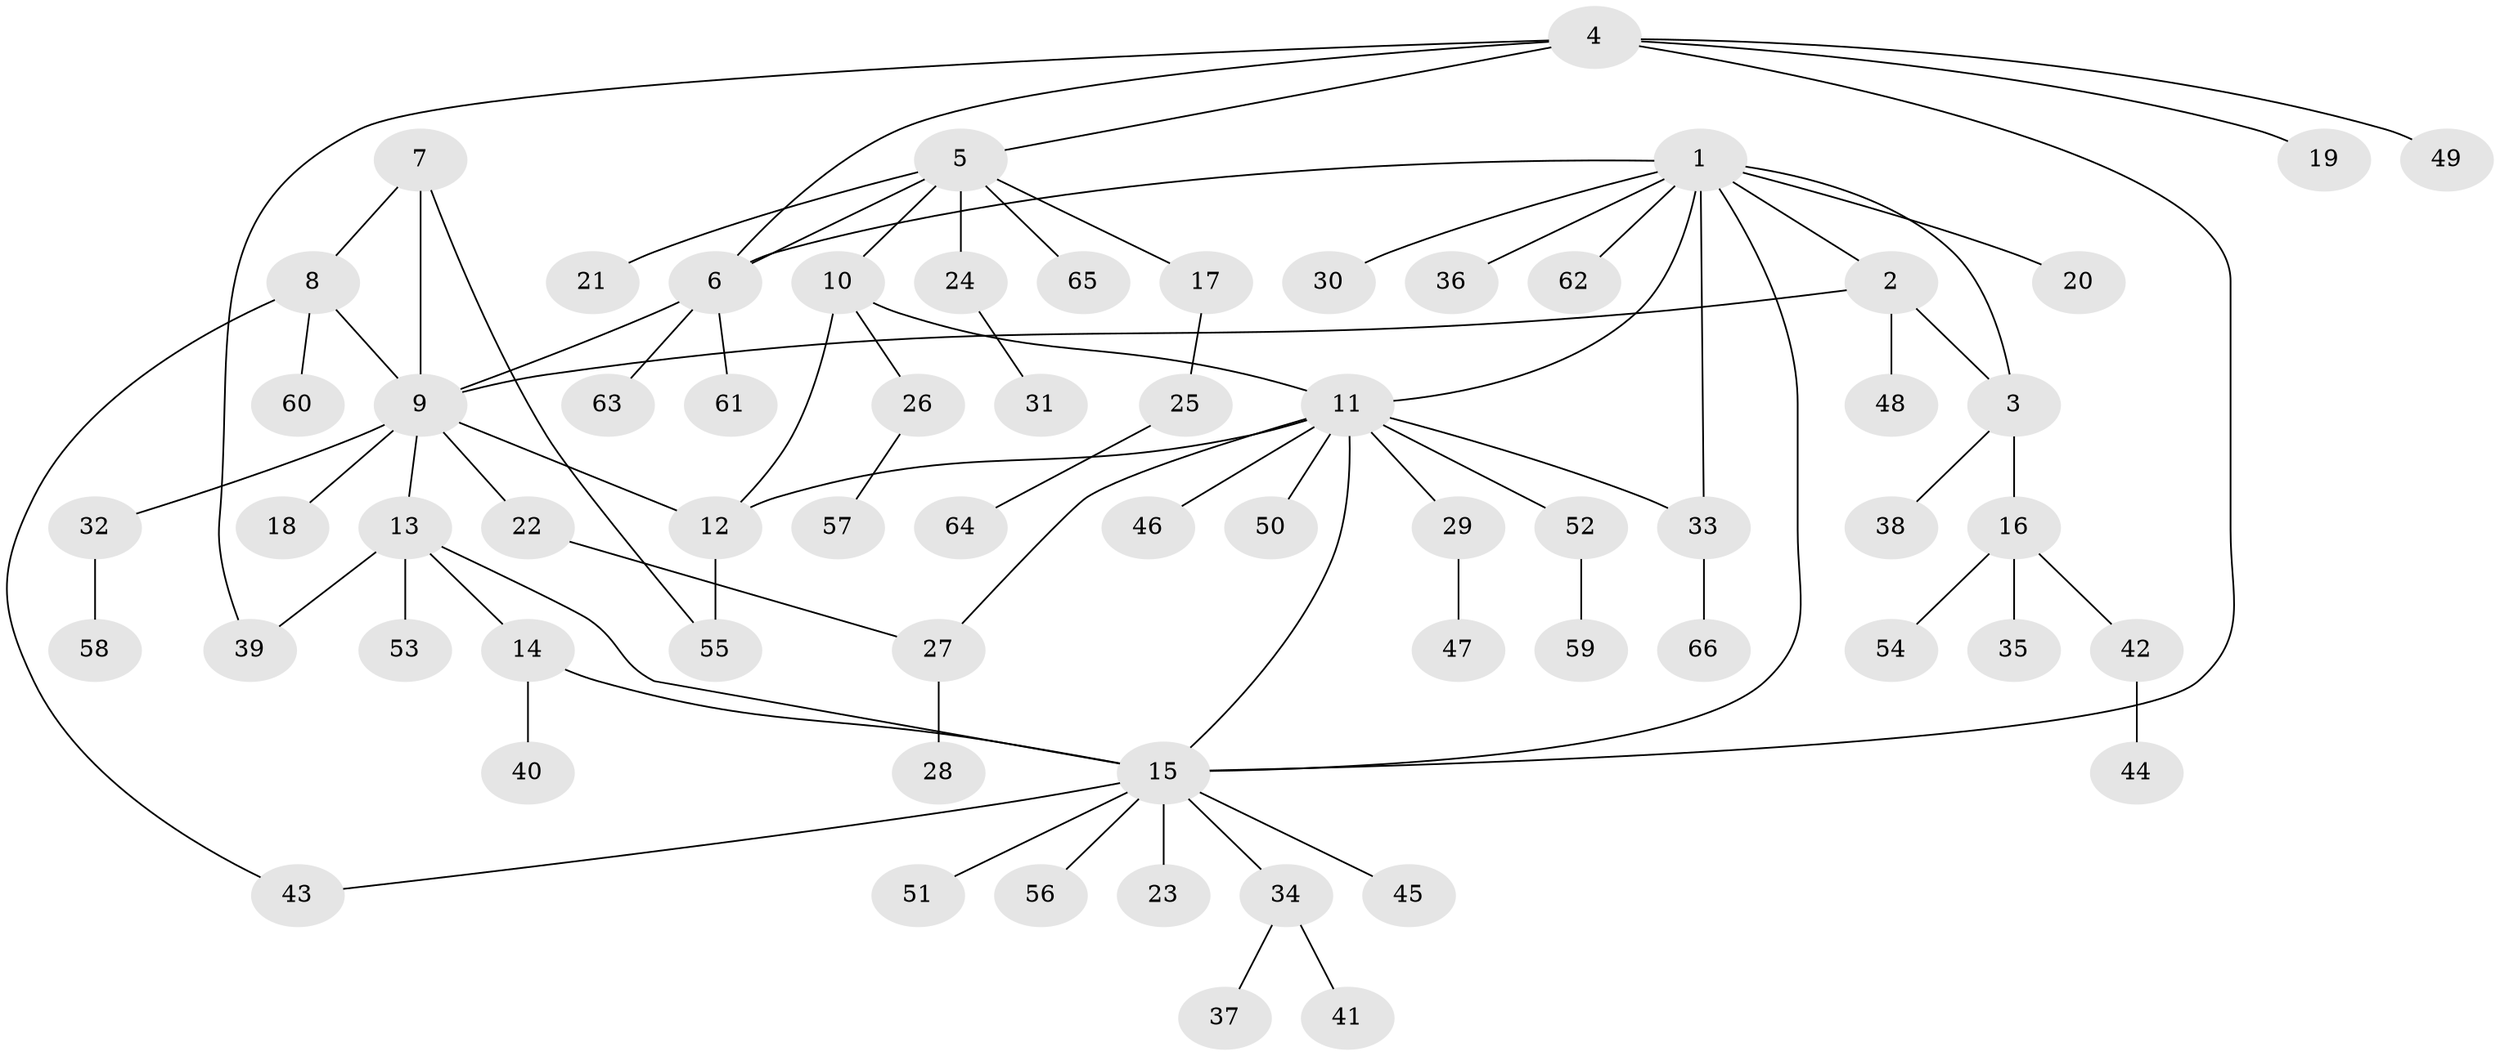 // coarse degree distribution, {9: 0.061224489795918366, 11: 0.02040816326530612, 3: 0.061224489795918366, 5: 0.08163265306122448, 6: 0.02040816326530612, 4: 0.02040816326530612, 2: 0.22448979591836735, 1: 0.5102040816326531}
// Generated by graph-tools (version 1.1) at 2025/24/03/03/25 07:24:15]
// undirected, 66 vertices, 81 edges
graph export_dot {
graph [start="1"]
  node [color=gray90,style=filled];
  1;
  2;
  3;
  4;
  5;
  6;
  7;
  8;
  9;
  10;
  11;
  12;
  13;
  14;
  15;
  16;
  17;
  18;
  19;
  20;
  21;
  22;
  23;
  24;
  25;
  26;
  27;
  28;
  29;
  30;
  31;
  32;
  33;
  34;
  35;
  36;
  37;
  38;
  39;
  40;
  41;
  42;
  43;
  44;
  45;
  46;
  47;
  48;
  49;
  50;
  51;
  52;
  53;
  54;
  55;
  56;
  57;
  58;
  59;
  60;
  61;
  62;
  63;
  64;
  65;
  66;
  1 -- 2;
  1 -- 3;
  1 -- 6;
  1 -- 11;
  1 -- 15;
  1 -- 20;
  1 -- 30;
  1 -- 33;
  1 -- 36;
  1 -- 62;
  2 -- 3;
  2 -- 9;
  2 -- 48;
  3 -- 16;
  3 -- 38;
  4 -- 5;
  4 -- 6;
  4 -- 15;
  4 -- 19;
  4 -- 39;
  4 -- 49;
  5 -- 6;
  5 -- 10;
  5 -- 17;
  5 -- 21;
  5 -- 24;
  5 -- 65;
  6 -- 9;
  6 -- 61;
  6 -- 63;
  7 -- 8;
  7 -- 9;
  7 -- 55;
  8 -- 9;
  8 -- 43;
  8 -- 60;
  9 -- 12;
  9 -- 13;
  9 -- 18;
  9 -- 22;
  9 -- 32;
  10 -- 11;
  10 -- 12;
  10 -- 26;
  11 -- 12;
  11 -- 15;
  11 -- 27;
  11 -- 29;
  11 -- 33;
  11 -- 46;
  11 -- 50;
  11 -- 52;
  12 -- 55;
  13 -- 14;
  13 -- 15;
  13 -- 39;
  13 -- 53;
  14 -- 15;
  14 -- 40;
  15 -- 23;
  15 -- 34;
  15 -- 43;
  15 -- 45;
  15 -- 51;
  15 -- 56;
  16 -- 35;
  16 -- 42;
  16 -- 54;
  17 -- 25;
  22 -- 27;
  24 -- 31;
  25 -- 64;
  26 -- 57;
  27 -- 28;
  29 -- 47;
  32 -- 58;
  33 -- 66;
  34 -- 37;
  34 -- 41;
  42 -- 44;
  52 -- 59;
}
